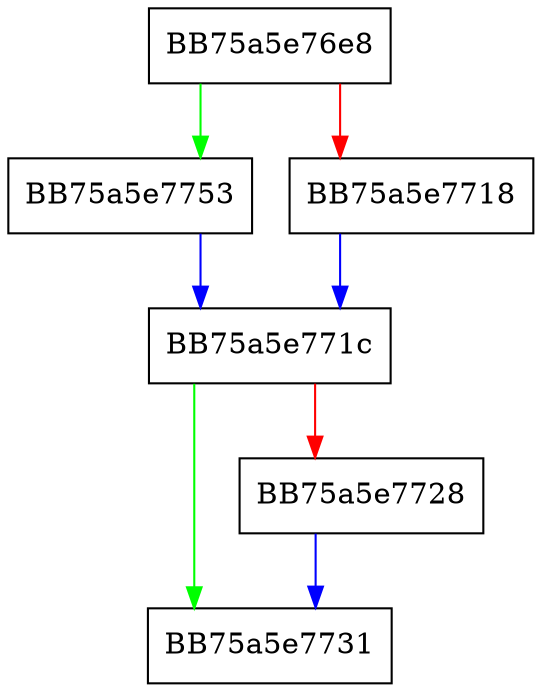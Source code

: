 digraph read_some {
  node [shape="box"];
  graph [splines=ortho];
  BB75a5e76e8 -> BB75a5e7753 [color="green"];
  BB75a5e76e8 -> BB75a5e7718 [color="red"];
  BB75a5e7718 -> BB75a5e771c [color="blue"];
  BB75a5e771c -> BB75a5e7731 [color="green"];
  BB75a5e771c -> BB75a5e7728 [color="red"];
  BB75a5e7728 -> BB75a5e7731 [color="blue"];
  BB75a5e7753 -> BB75a5e771c [color="blue"];
}